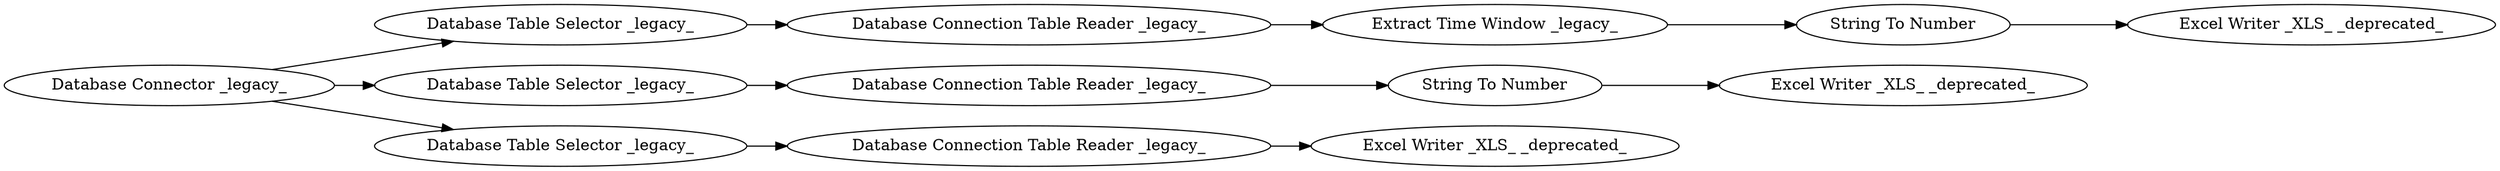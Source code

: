 digraph {
	802 [label="Database Table Selector _legacy_"]
	803 [label="Database Connection Table Reader _legacy_"]
	804 [label="Database Connector _legacy_"]
	805 [label="Extract Time Window _legacy_"]
	854 [label="Database Table Selector _legacy_"]
	855 [label="Database Connection Table Reader _legacy_"]
	856 [label="Excel Writer _XLS_ _deprecated_"]
	857 [label="Excel Writer _XLS_ _deprecated_"]
	858 [label="String To Number"]
	859 [label="String To Number"]
	860 [label="Database Table Selector _legacy_"]
	861 [label="Excel Writer _XLS_ _deprecated_"]
	862 [label="Database Connection Table Reader _legacy_"]
	802 -> 803
	803 -> 805
	804 -> 854
	804 -> 802
	804 -> 860
	805 -> 858
	854 -> 855
	855 -> 859
	858 -> 856
	859 -> 857
	860 -> 862
	862 -> 861
	rankdir=LR
}
